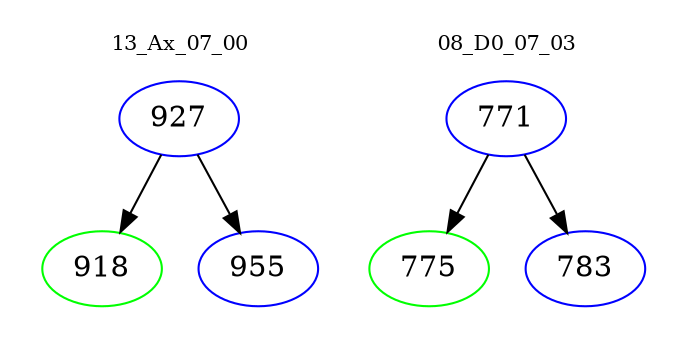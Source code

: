 digraph{
subgraph cluster_0 {
color = white
label = "13_Ax_07_00";
fontsize=10;
T0_927 [label="927", color="blue"]
T0_927 -> T0_918 [color="black"]
T0_918 [label="918", color="green"]
T0_927 -> T0_955 [color="black"]
T0_955 [label="955", color="blue"]
}
subgraph cluster_1 {
color = white
label = "08_D0_07_03";
fontsize=10;
T1_771 [label="771", color="blue"]
T1_771 -> T1_775 [color="black"]
T1_775 [label="775", color="green"]
T1_771 -> T1_783 [color="black"]
T1_783 [label="783", color="blue"]
}
}
